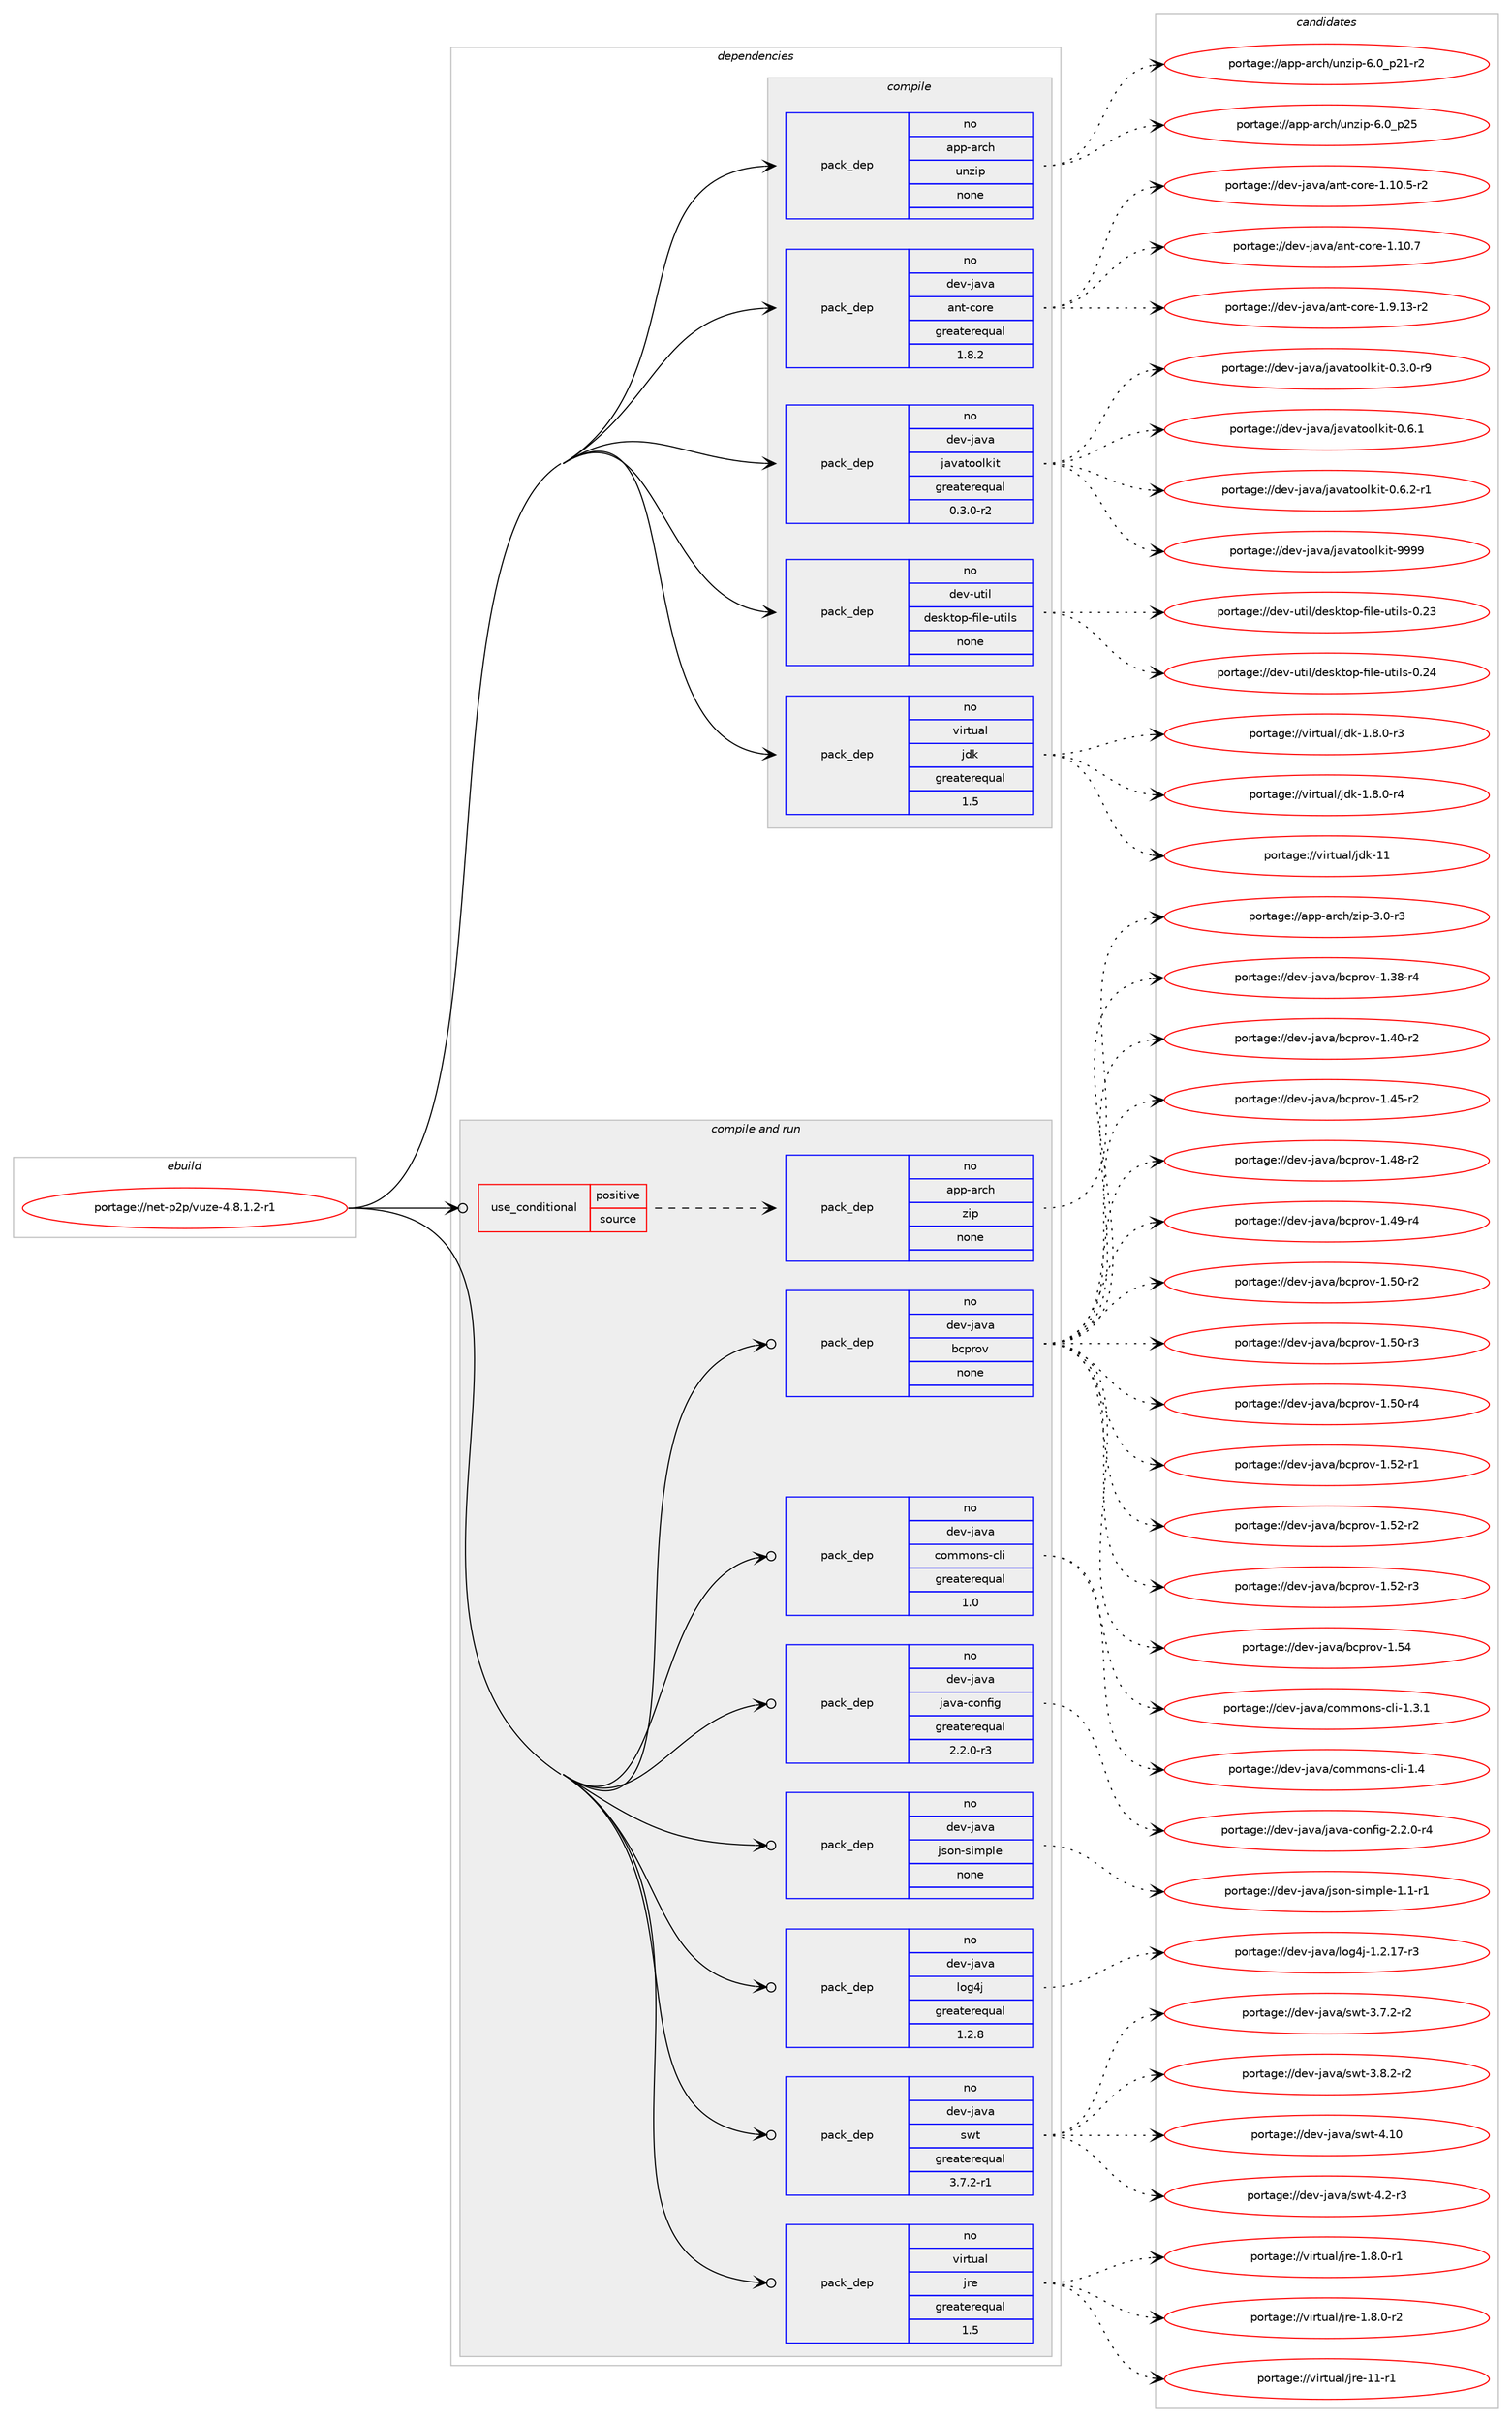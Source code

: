 digraph prolog {

# *************
# Graph options
# *************

newrank=true;
concentrate=true;
compound=true;
graph [rankdir=LR,fontname=Helvetica,fontsize=10,ranksep=1.5];#, ranksep=2.5, nodesep=0.2];
edge  [arrowhead=vee];
node  [fontname=Helvetica,fontsize=10];

# **********
# The ebuild
# **********

subgraph cluster_leftcol {
color=gray;
rank=same;
label=<<i>ebuild</i>>;
id [label="portage://net-p2p/vuze-4.8.1.2-r1", color=red, width=4, href="../net-p2p/vuze-4.8.1.2-r1.svg"];
}

# ****************
# The dependencies
# ****************

subgraph cluster_midcol {
color=gray;
label=<<i>dependencies</i>>;
subgraph cluster_compile {
fillcolor="#eeeeee";
style=filled;
label=<<i>compile</i>>;
subgraph pack274129 {
dependency373836 [label=<<TABLE BORDER="0" CELLBORDER="1" CELLSPACING="0" CELLPADDING="4" WIDTH="220"><TR><TD ROWSPAN="6" CELLPADDING="30">pack_dep</TD></TR><TR><TD WIDTH="110">no</TD></TR><TR><TD>app-arch</TD></TR><TR><TD>unzip</TD></TR><TR><TD>none</TD></TR><TR><TD></TD></TR></TABLE>>, shape=none, color=blue];
}
id:e -> dependency373836:w [weight=20,style="solid",arrowhead="vee"];
subgraph pack274130 {
dependency373837 [label=<<TABLE BORDER="0" CELLBORDER="1" CELLSPACING="0" CELLPADDING="4" WIDTH="220"><TR><TD ROWSPAN="6" CELLPADDING="30">pack_dep</TD></TR><TR><TD WIDTH="110">no</TD></TR><TR><TD>dev-java</TD></TR><TR><TD>ant-core</TD></TR><TR><TD>greaterequal</TD></TR><TR><TD>1.8.2</TD></TR></TABLE>>, shape=none, color=blue];
}
id:e -> dependency373837:w [weight=20,style="solid",arrowhead="vee"];
subgraph pack274131 {
dependency373838 [label=<<TABLE BORDER="0" CELLBORDER="1" CELLSPACING="0" CELLPADDING="4" WIDTH="220"><TR><TD ROWSPAN="6" CELLPADDING="30">pack_dep</TD></TR><TR><TD WIDTH="110">no</TD></TR><TR><TD>dev-java</TD></TR><TR><TD>javatoolkit</TD></TR><TR><TD>greaterequal</TD></TR><TR><TD>0.3.0-r2</TD></TR></TABLE>>, shape=none, color=blue];
}
id:e -> dependency373838:w [weight=20,style="solid",arrowhead="vee"];
subgraph pack274132 {
dependency373839 [label=<<TABLE BORDER="0" CELLBORDER="1" CELLSPACING="0" CELLPADDING="4" WIDTH="220"><TR><TD ROWSPAN="6" CELLPADDING="30">pack_dep</TD></TR><TR><TD WIDTH="110">no</TD></TR><TR><TD>dev-util</TD></TR><TR><TD>desktop-file-utils</TD></TR><TR><TD>none</TD></TR><TR><TD></TD></TR></TABLE>>, shape=none, color=blue];
}
id:e -> dependency373839:w [weight=20,style="solid",arrowhead="vee"];
subgraph pack274133 {
dependency373840 [label=<<TABLE BORDER="0" CELLBORDER="1" CELLSPACING="0" CELLPADDING="4" WIDTH="220"><TR><TD ROWSPAN="6" CELLPADDING="30">pack_dep</TD></TR><TR><TD WIDTH="110">no</TD></TR><TR><TD>virtual</TD></TR><TR><TD>jdk</TD></TR><TR><TD>greaterequal</TD></TR><TR><TD>1.5</TD></TR></TABLE>>, shape=none, color=blue];
}
id:e -> dependency373840:w [weight=20,style="solid",arrowhead="vee"];
}
subgraph cluster_compileandrun {
fillcolor="#eeeeee";
style=filled;
label=<<i>compile and run</i>>;
subgraph cond93383 {
dependency373841 [label=<<TABLE BORDER="0" CELLBORDER="1" CELLSPACING="0" CELLPADDING="4"><TR><TD ROWSPAN="3" CELLPADDING="10">use_conditional</TD></TR><TR><TD>positive</TD></TR><TR><TD>source</TD></TR></TABLE>>, shape=none, color=red];
subgraph pack274134 {
dependency373842 [label=<<TABLE BORDER="0" CELLBORDER="1" CELLSPACING="0" CELLPADDING="4" WIDTH="220"><TR><TD ROWSPAN="6" CELLPADDING="30">pack_dep</TD></TR><TR><TD WIDTH="110">no</TD></TR><TR><TD>app-arch</TD></TR><TR><TD>zip</TD></TR><TR><TD>none</TD></TR><TR><TD></TD></TR></TABLE>>, shape=none, color=blue];
}
dependency373841:e -> dependency373842:w [weight=20,style="dashed",arrowhead="vee"];
}
id:e -> dependency373841:w [weight=20,style="solid",arrowhead="odotvee"];
subgraph pack274135 {
dependency373843 [label=<<TABLE BORDER="0" CELLBORDER="1" CELLSPACING="0" CELLPADDING="4" WIDTH="220"><TR><TD ROWSPAN="6" CELLPADDING="30">pack_dep</TD></TR><TR><TD WIDTH="110">no</TD></TR><TR><TD>dev-java</TD></TR><TR><TD>bcprov</TD></TR><TR><TD>none</TD></TR><TR><TD></TD></TR></TABLE>>, shape=none, color=blue];
}
id:e -> dependency373843:w [weight=20,style="solid",arrowhead="odotvee"];
subgraph pack274136 {
dependency373844 [label=<<TABLE BORDER="0" CELLBORDER="1" CELLSPACING="0" CELLPADDING="4" WIDTH="220"><TR><TD ROWSPAN="6" CELLPADDING="30">pack_dep</TD></TR><TR><TD WIDTH="110">no</TD></TR><TR><TD>dev-java</TD></TR><TR><TD>commons-cli</TD></TR><TR><TD>greaterequal</TD></TR><TR><TD>1.0</TD></TR></TABLE>>, shape=none, color=blue];
}
id:e -> dependency373844:w [weight=20,style="solid",arrowhead="odotvee"];
subgraph pack274137 {
dependency373845 [label=<<TABLE BORDER="0" CELLBORDER="1" CELLSPACING="0" CELLPADDING="4" WIDTH="220"><TR><TD ROWSPAN="6" CELLPADDING="30">pack_dep</TD></TR><TR><TD WIDTH="110">no</TD></TR><TR><TD>dev-java</TD></TR><TR><TD>java-config</TD></TR><TR><TD>greaterequal</TD></TR><TR><TD>2.2.0-r3</TD></TR></TABLE>>, shape=none, color=blue];
}
id:e -> dependency373845:w [weight=20,style="solid",arrowhead="odotvee"];
subgraph pack274138 {
dependency373846 [label=<<TABLE BORDER="0" CELLBORDER="1" CELLSPACING="0" CELLPADDING="4" WIDTH="220"><TR><TD ROWSPAN="6" CELLPADDING="30">pack_dep</TD></TR><TR><TD WIDTH="110">no</TD></TR><TR><TD>dev-java</TD></TR><TR><TD>json-simple</TD></TR><TR><TD>none</TD></TR><TR><TD></TD></TR></TABLE>>, shape=none, color=blue];
}
id:e -> dependency373846:w [weight=20,style="solid",arrowhead="odotvee"];
subgraph pack274139 {
dependency373847 [label=<<TABLE BORDER="0" CELLBORDER="1" CELLSPACING="0" CELLPADDING="4" WIDTH="220"><TR><TD ROWSPAN="6" CELLPADDING="30">pack_dep</TD></TR><TR><TD WIDTH="110">no</TD></TR><TR><TD>dev-java</TD></TR><TR><TD>log4j</TD></TR><TR><TD>greaterequal</TD></TR><TR><TD>1.2.8</TD></TR></TABLE>>, shape=none, color=blue];
}
id:e -> dependency373847:w [weight=20,style="solid",arrowhead="odotvee"];
subgraph pack274140 {
dependency373848 [label=<<TABLE BORDER="0" CELLBORDER="1" CELLSPACING="0" CELLPADDING="4" WIDTH="220"><TR><TD ROWSPAN="6" CELLPADDING="30">pack_dep</TD></TR><TR><TD WIDTH="110">no</TD></TR><TR><TD>dev-java</TD></TR><TR><TD>swt</TD></TR><TR><TD>greaterequal</TD></TR><TR><TD>3.7.2-r1</TD></TR></TABLE>>, shape=none, color=blue];
}
id:e -> dependency373848:w [weight=20,style="solid",arrowhead="odotvee"];
subgraph pack274141 {
dependency373849 [label=<<TABLE BORDER="0" CELLBORDER="1" CELLSPACING="0" CELLPADDING="4" WIDTH="220"><TR><TD ROWSPAN="6" CELLPADDING="30">pack_dep</TD></TR><TR><TD WIDTH="110">no</TD></TR><TR><TD>virtual</TD></TR><TR><TD>jre</TD></TR><TR><TD>greaterequal</TD></TR><TR><TD>1.5</TD></TR></TABLE>>, shape=none, color=blue];
}
id:e -> dependency373849:w [weight=20,style="solid",arrowhead="odotvee"];
}
subgraph cluster_run {
fillcolor="#eeeeee";
style=filled;
label=<<i>run</i>>;
}
}

# **************
# The candidates
# **************

subgraph cluster_choices {
rank=same;
color=gray;
label=<<i>candidates</i>>;

subgraph choice274129 {
color=black;
nodesep=1;
choiceportage9711211245971149910447117110122105112455446489511250494511450 [label="portage://app-arch/unzip-6.0_p21-r2", color=red, width=4,href="../app-arch/unzip-6.0_p21-r2.svg"];
choiceportage971121124597114991044711711012210511245544648951125053 [label="portage://app-arch/unzip-6.0_p25", color=red, width=4,href="../app-arch/unzip-6.0_p25.svg"];
dependency373836:e -> choiceportage9711211245971149910447117110122105112455446489511250494511450:w [style=dotted,weight="100"];
dependency373836:e -> choiceportage971121124597114991044711711012210511245544648951125053:w [style=dotted,weight="100"];
}
subgraph choice274130 {
color=black;
nodesep=1;
choiceportage10010111845106971189747971101164599111114101454946494846534511450 [label="portage://dev-java/ant-core-1.10.5-r2", color=red, width=4,href="../dev-java/ant-core-1.10.5-r2.svg"];
choiceportage1001011184510697118974797110116459911111410145494649484655 [label="portage://dev-java/ant-core-1.10.7", color=red, width=4,href="../dev-java/ant-core-1.10.7.svg"];
choiceportage10010111845106971189747971101164599111114101454946574649514511450 [label="portage://dev-java/ant-core-1.9.13-r2", color=red, width=4,href="../dev-java/ant-core-1.9.13-r2.svg"];
dependency373837:e -> choiceportage10010111845106971189747971101164599111114101454946494846534511450:w [style=dotted,weight="100"];
dependency373837:e -> choiceportage1001011184510697118974797110116459911111410145494649484655:w [style=dotted,weight="100"];
dependency373837:e -> choiceportage10010111845106971189747971101164599111114101454946574649514511450:w [style=dotted,weight="100"];
}
subgraph choice274131 {
color=black;
nodesep=1;
choiceportage1001011184510697118974710697118971161111111081071051164548465146484511457 [label="portage://dev-java/javatoolkit-0.3.0-r9", color=red, width=4,href="../dev-java/javatoolkit-0.3.0-r9.svg"];
choiceportage100101118451069711897471069711897116111111108107105116454846544649 [label="portage://dev-java/javatoolkit-0.6.1", color=red, width=4,href="../dev-java/javatoolkit-0.6.1.svg"];
choiceportage1001011184510697118974710697118971161111111081071051164548465446504511449 [label="portage://dev-java/javatoolkit-0.6.2-r1", color=red, width=4,href="../dev-java/javatoolkit-0.6.2-r1.svg"];
choiceportage1001011184510697118974710697118971161111111081071051164557575757 [label="portage://dev-java/javatoolkit-9999", color=red, width=4,href="../dev-java/javatoolkit-9999.svg"];
dependency373838:e -> choiceportage1001011184510697118974710697118971161111111081071051164548465146484511457:w [style=dotted,weight="100"];
dependency373838:e -> choiceportage100101118451069711897471069711897116111111108107105116454846544649:w [style=dotted,weight="100"];
dependency373838:e -> choiceportage1001011184510697118974710697118971161111111081071051164548465446504511449:w [style=dotted,weight="100"];
dependency373838:e -> choiceportage1001011184510697118974710697118971161111111081071051164557575757:w [style=dotted,weight="100"];
}
subgraph choice274132 {
color=black;
nodesep=1;
choiceportage100101118451171161051084710010111510711611111245102105108101451171161051081154548465051 [label="portage://dev-util/desktop-file-utils-0.23", color=red, width=4,href="../dev-util/desktop-file-utils-0.23.svg"];
choiceportage100101118451171161051084710010111510711611111245102105108101451171161051081154548465052 [label="portage://dev-util/desktop-file-utils-0.24", color=red, width=4,href="../dev-util/desktop-file-utils-0.24.svg"];
dependency373839:e -> choiceportage100101118451171161051084710010111510711611111245102105108101451171161051081154548465051:w [style=dotted,weight="100"];
dependency373839:e -> choiceportage100101118451171161051084710010111510711611111245102105108101451171161051081154548465052:w [style=dotted,weight="100"];
}
subgraph choice274133 {
color=black;
nodesep=1;
choiceportage11810511411611797108471061001074549465646484511451 [label="portage://virtual/jdk-1.8.0-r3", color=red, width=4,href="../virtual/jdk-1.8.0-r3.svg"];
choiceportage11810511411611797108471061001074549465646484511452 [label="portage://virtual/jdk-1.8.0-r4", color=red, width=4,href="../virtual/jdk-1.8.0-r4.svg"];
choiceportage1181051141161179710847106100107454949 [label="portage://virtual/jdk-11", color=red, width=4,href="../virtual/jdk-11.svg"];
dependency373840:e -> choiceportage11810511411611797108471061001074549465646484511451:w [style=dotted,weight="100"];
dependency373840:e -> choiceportage11810511411611797108471061001074549465646484511452:w [style=dotted,weight="100"];
dependency373840:e -> choiceportage1181051141161179710847106100107454949:w [style=dotted,weight="100"];
}
subgraph choice274134 {
color=black;
nodesep=1;
choiceportage9711211245971149910447122105112455146484511451 [label="portage://app-arch/zip-3.0-r3", color=red, width=4,href="../app-arch/zip-3.0-r3.svg"];
dependency373842:e -> choiceportage9711211245971149910447122105112455146484511451:w [style=dotted,weight="100"];
}
subgraph choice274135 {
color=black;
nodesep=1;
choiceportage10010111845106971189747989911211411111845494651564511452 [label="portage://dev-java/bcprov-1.38-r4", color=red, width=4,href="../dev-java/bcprov-1.38-r4.svg"];
choiceportage10010111845106971189747989911211411111845494652484511450 [label="portage://dev-java/bcprov-1.40-r2", color=red, width=4,href="../dev-java/bcprov-1.40-r2.svg"];
choiceportage10010111845106971189747989911211411111845494652534511450 [label="portage://dev-java/bcprov-1.45-r2", color=red, width=4,href="../dev-java/bcprov-1.45-r2.svg"];
choiceportage10010111845106971189747989911211411111845494652564511450 [label="portage://dev-java/bcprov-1.48-r2", color=red, width=4,href="../dev-java/bcprov-1.48-r2.svg"];
choiceportage10010111845106971189747989911211411111845494652574511452 [label="portage://dev-java/bcprov-1.49-r4", color=red, width=4,href="../dev-java/bcprov-1.49-r4.svg"];
choiceportage10010111845106971189747989911211411111845494653484511450 [label="portage://dev-java/bcprov-1.50-r2", color=red, width=4,href="../dev-java/bcprov-1.50-r2.svg"];
choiceportage10010111845106971189747989911211411111845494653484511451 [label="portage://dev-java/bcprov-1.50-r3", color=red, width=4,href="../dev-java/bcprov-1.50-r3.svg"];
choiceportage10010111845106971189747989911211411111845494653484511452 [label="portage://dev-java/bcprov-1.50-r4", color=red, width=4,href="../dev-java/bcprov-1.50-r4.svg"];
choiceportage10010111845106971189747989911211411111845494653504511449 [label="portage://dev-java/bcprov-1.52-r1", color=red, width=4,href="../dev-java/bcprov-1.52-r1.svg"];
choiceportage10010111845106971189747989911211411111845494653504511450 [label="portage://dev-java/bcprov-1.52-r2", color=red, width=4,href="../dev-java/bcprov-1.52-r2.svg"];
choiceportage10010111845106971189747989911211411111845494653504511451 [label="portage://dev-java/bcprov-1.52-r3", color=red, width=4,href="../dev-java/bcprov-1.52-r3.svg"];
choiceportage1001011184510697118974798991121141111184549465352 [label="portage://dev-java/bcprov-1.54", color=red, width=4,href="../dev-java/bcprov-1.54.svg"];
dependency373843:e -> choiceportage10010111845106971189747989911211411111845494651564511452:w [style=dotted,weight="100"];
dependency373843:e -> choiceportage10010111845106971189747989911211411111845494652484511450:w [style=dotted,weight="100"];
dependency373843:e -> choiceportage10010111845106971189747989911211411111845494652534511450:w [style=dotted,weight="100"];
dependency373843:e -> choiceportage10010111845106971189747989911211411111845494652564511450:w [style=dotted,weight="100"];
dependency373843:e -> choiceportage10010111845106971189747989911211411111845494652574511452:w [style=dotted,weight="100"];
dependency373843:e -> choiceportage10010111845106971189747989911211411111845494653484511450:w [style=dotted,weight="100"];
dependency373843:e -> choiceportage10010111845106971189747989911211411111845494653484511451:w [style=dotted,weight="100"];
dependency373843:e -> choiceportage10010111845106971189747989911211411111845494653484511452:w [style=dotted,weight="100"];
dependency373843:e -> choiceportage10010111845106971189747989911211411111845494653504511449:w [style=dotted,weight="100"];
dependency373843:e -> choiceportage10010111845106971189747989911211411111845494653504511450:w [style=dotted,weight="100"];
dependency373843:e -> choiceportage10010111845106971189747989911211411111845494653504511451:w [style=dotted,weight="100"];
dependency373843:e -> choiceportage1001011184510697118974798991121141111184549465352:w [style=dotted,weight="100"];
}
subgraph choice274136 {
color=black;
nodesep=1;
choiceportage10010111845106971189747991111091091111101154599108105454946514649 [label="portage://dev-java/commons-cli-1.3.1", color=red, width=4,href="../dev-java/commons-cli-1.3.1.svg"];
choiceportage1001011184510697118974799111109109111110115459910810545494652 [label="portage://dev-java/commons-cli-1.4", color=red, width=4,href="../dev-java/commons-cli-1.4.svg"];
dependency373844:e -> choiceportage10010111845106971189747991111091091111101154599108105454946514649:w [style=dotted,weight="100"];
dependency373844:e -> choiceportage1001011184510697118974799111109109111110115459910810545494652:w [style=dotted,weight="100"];
}
subgraph choice274137 {
color=black;
nodesep=1;
choiceportage10010111845106971189747106971189745991111101021051034550465046484511452 [label="portage://dev-java/java-config-2.2.0-r4", color=red, width=4,href="../dev-java/java-config-2.2.0-r4.svg"];
dependency373845:e -> choiceportage10010111845106971189747106971189745991111101021051034550465046484511452:w [style=dotted,weight="100"];
}
subgraph choice274138 {
color=black;
nodesep=1;
choiceportage1001011184510697118974710611511111045115105109112108101454946494511449 [label="portage://dev-java/json-simple-1.1-r1", color=red, width=4,href="../dev-java/json-simple-1.1-r1.svg"];
dependency373846:e -> choiceportage1001011184510697118974710611511111045115105109112108101454946494511449:w [style=dotted,weight="100"];
}
subgraph choice274139 {
color=black;
nodesep=1;
choiceportage1001011184510697118974710811110352106454946504649554511451 [label="portage://dev-java/log4j-1.2.17-r3", color=red, width=4,href="../dev-java/log4j-1.2.17-r3.svg"];
dependency373847:e -> choiceportage1001011184510697118974710811110352106454946504649554511451:w [style=dotted,weight="100"];
}
subgraph choice274140 {
color=black;
nodesep=1;
choiceportage100101118451069711897471151191164551465546504511450 [label="portage://dev-java/swt-3.7.2-r2", color=red, width=4,href="../dev-java/swt-3.7.2-r2.svg"];
choiceportage100101118451069711897471151191164551465646504511450 [label="portage://dev-java/swt-3.8.2-r2", color=red, width=4,href="../dev-java/swt-3.8.2-r2.svg"];
choiceportage100101118451069711897471151191164552464948 [label="portage://dev-java/swt-4.10", color=red, width=4,href="../dev-java/swt-4.10.svg"];
choiceportage10010111845106971189747115119116455246504511451 [label="portage://dev-java/swt-4.2-r3", color=red, width=4,href="../dev-java/swt-4.2-r3.svg"];
dependency373848:e -> choiceportage100101118451069711897471151191164551465546504511450:w [style=dotted,weight="100"];
dependency373848:e -> choiceportage100101118451069711897471151191164551465646504511450:w [style=dotted,weight="100"];
dependency373848:e -> choiceportage100101118451069711897471151191164552464948:w [style=dotted,weight="100"];
dependency373848:e -> choiceportage10010111845106971189747115119116455246504511451:w [style=dotted,weight="100"];
}
subgraph choice274141 {
color=black;
nodesep=1;
choiceportage11810511411611797108471061141014549465646484511449 [label="portage://virtual/jre-1.8.0-r1", color=red, width=4,href="../virtual/jre-1.8.0-r1.svg"];
choiceportage11810511411611797108471061141014549465646484511450 [label="portage://virtual/jre-1.8.0-r2", color=red, width=4,href="../virtual/jre-1.8.0-r2.svg"];
choiceportage11810511411611797108471061141014549494511449 [label="portage://virtual/jre-11-r1", color=red, width=4,href="../virtual/jre-11-r1.svg"];
dependency373849:e -> choiceportage11810511411611797108471061141014549465646484511449:w [style=dotted,weight="100"];
dependency373849:e -> choiceportage11810511411611797108471061141014549465646484511450:w [style=dotted,weight="100"];
dependency373849:e -> choiceportage11810511411611797108471061141014549494511449:w [style=dotted,weight="100"];
}
}

}

